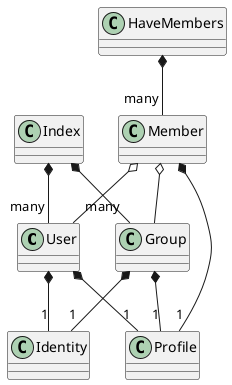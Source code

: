 @startuml
User *-- "1" Profile
User *-- "1" Identity
Group *-- "1" Profile
Group *-- "1" Identity
HaveMembers *-- "many" Member
Member *-- "1" Profile
Member o-- Group
Member o-- User
Index *-- "many" User
Index *-- "many" Group
@enduml
